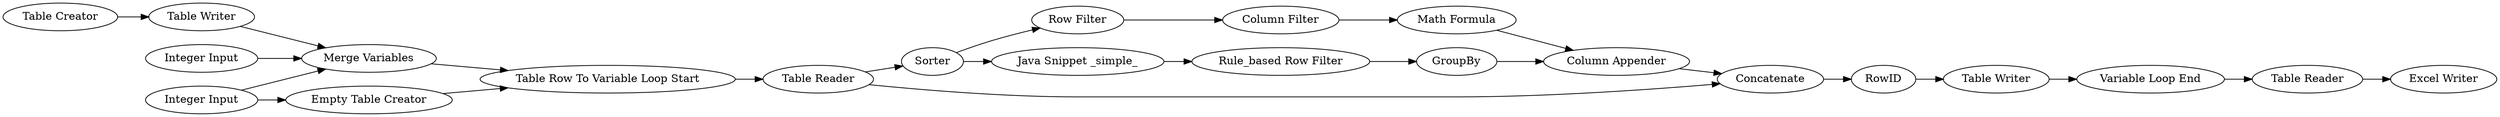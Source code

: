 digraph {
	1 [label="Table Creator"]
	2 [label="Integer Input"]
	3 [label="Integer Input"]
	11 [label="Empty Table Creator"]
	12 [label="Table Writer"]
	13 [label="Table Reader"]
	14 [label=Sorter]
	15 [label="Row Filter"]
	18 [label=GroupBy]
	20 [label="Column Filter"]
	21 [label="Java Snippet _simple_"]
	23 [label="Math Formula"]
	24 [label=Concatenate]
	25 [label="Table Writer"]
	26 [label=RowID]
	27 [label="Rule_based Row Filter"]
	255 [label="Table Reader"]
	257 [label="Merge Variables"]
	258 [label="Column Appender"]
	260 [label="Table Row To Variable Loop Start"]
	261 [label="Variable Loop End"]
	262 [label="Excel Writer"]
	1 -> 12
	2 -> 257
	2 -> 11
	3 -> 257
	11 -> 260
	12 -> 257
	13 -> 14
	13 -> 24
	14 -> 15
	14 -> 21
	15 -> 20
	18 -> 258
	20 -> 23
	21 -> 27
	23 -> 258
	24 -> 26
	25 -> 261
	26 -> 25
	27 -> 18
	255 -> 262
	257 -> 260
	258 -> 24
	260 -> 13
	261 -> 255
	rankdir=LR
}
